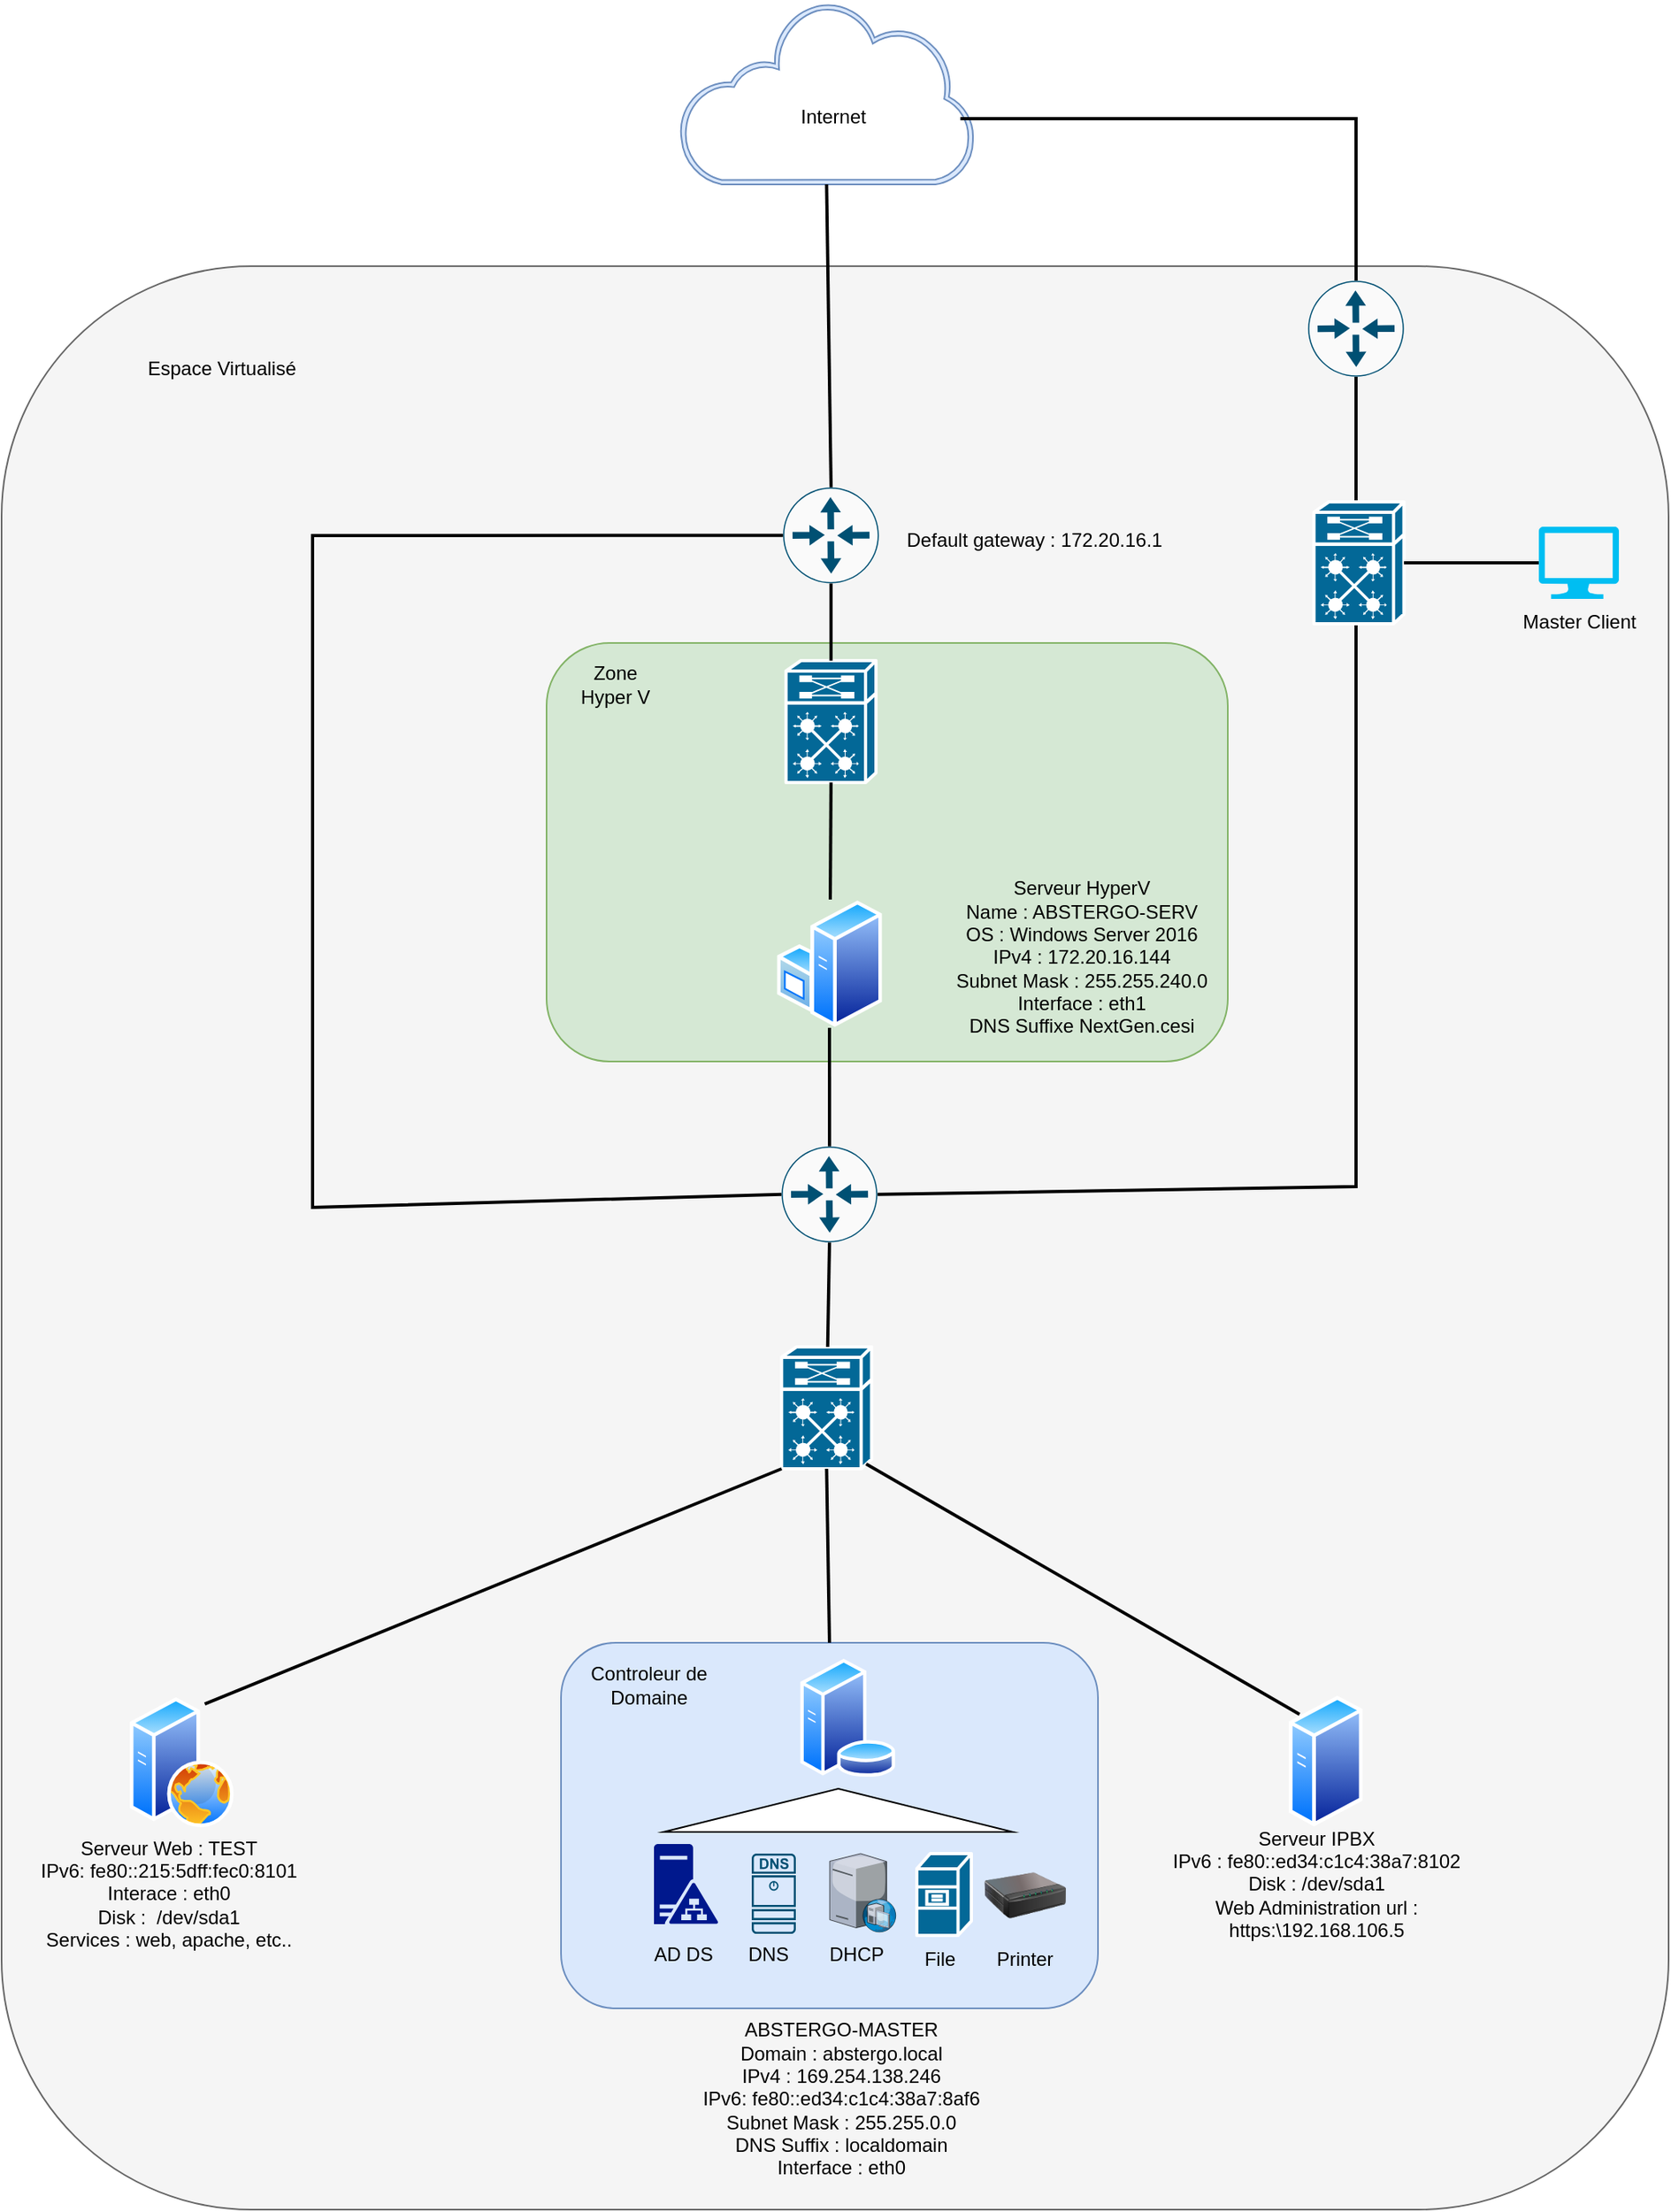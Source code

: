 <mxfile version="20.4.0" type="github">
  <diagram id="UXS5X-3AyIeNQ8LnNXt3" name="Page-1">
    <mxGraphModel dx="3234" dy="2050" grid="0" gridSize="10" guides="1" tooltips="1" connect="1" arrows="1" fold="1" page="1" pageScale="1" pageWidth="827" pageHeight="1169" math="0" shadow="0">
      <root>
        <mxCell id="0" />
        <mxCell id="1" parent="0" />
        <mxCell id="lK4oPHqjt2ItCZ3dHyqP-54" value="" style="rounded=1;whiteSpace=wrap;html=1;fillColor=#f5f5f5;fontColor=#333333;strokeColor=#666666;" vertex="1" parent="1">
          <mxGeometry x="-914" y="-138" width="1040" height="1212" as="geometry" />
        </mxCell>
        <mxCell id="lK4oPHqjt2ItCZ3dHyqP-32" value="" style="rounded=1;whiteSpace=wrap;html=1;fillColor=#d5e8d4;strokeColor=#82b366;" vertex="1" parent="1">
          <mxGeometry x="-574" y="97" width="425" height="261" as="geometry" />
        </mxCell>
        <mxCell id="lK4oPHqjt2ItCZ3dHyqP-5" value="" style="rounded=1;whiteSpace=wrap;html=1;fillColor=#dae8fc;strokeColor=#6c8ebf;" vertex="1" parent="1">
          <mxGeometry x="-565" y="720.5" width="335" height="228" as="geometry" />
        </mxCell>
        <mxCell id="lK4oPHqjt2ItCZ3dHyqP-6" value="" style="aspect=fixed;perimeter=ellipsePerimeter;html=1;align=center;shadow=0;dashed=0;spacingTop=3;image;image=img/lib/active_directory/database_server.svg;" vertex="1" parent="1">
          <mxGeometry x="-416.27" y="730.5" width="60.27" height="73.5" as="geometry" />
        </mxCell>
        <mxCell id="lK4oPHqjt2ItCZ3dHyqP-7" value="" style="triangle;whiteSpace=wrap;html=1;rotation=-90;" vertex="1" parent="1">
          <mxGeometry x="-405.5" y="716" width="27" height="218" as="geometry" />
        </mxCell>
        <mxCell id="lK4oPHqjt2ItCZ3dHyqP-8" value="" style="sketch=0;points=[[0.015,0.015,0],[0.985,0.015,0],[0.985,0.985,0],[0.015,0.985,0],[0.25,0,0],[0.5,0,0],[0.75,0,0],[1,0.25,0],[1,0.5,0],[1,0.75,0],[0.75,1,0],[0.5,1,0],[0.25,1,0],[0,0.75,0],[0,0.5,0],[0,0.25,0]];verticalLabelPosition=bottom;html=1;verticalAlign=top;aspect=fixed;align=center;pointerEvents=1;shape=mxgraph.cisco19.dns_server;fillColor=#005073;strokeColor=none;" vertex="1" parent="1">
          <mxGeometry x="-446" y="852" width="27.5" height="50" as="geometry" />
        </mxCell>
        <mxCell id="lK4oPHqjt2ItCZ3dHyqP-9" value="" style="verticalLabelPosition=bottom;sketch=0;aspect=fixed;html=1;verticalAlign=top;strokeColor=none;align=center;outlineConnect=0;shape=mxgraph.citrix.dhcp_server;" vertex="1" parent="1">
          <mxGeometry x="-397.38" y="852" width="41.38" height="49" as="geometry" />
        </mxCell>
        <mxCell id="lK4oPHqjt2ItCZ3dHyqP-10" value="" style="shape=mxgraph.cisco.servers.file_server;html=1;pointerEvents=1;dashed=0;fillColor=#036897;strokeColor=#ffffff;strokeWidth=2;verticalLabelPosition=bottom;verticalAlign=top;align=center;outlineConnect=0;" vertex="1" parent="1">
          <mxGeometry x="-343" y="852" width="34" height="51" as="geometry" />
        </mxCell>
        <mxCell id="lK4oPHqjt2ItCZ3dHyqP-11" value="" style="image;html=1;image=img/lib/clip_art/networking/Print_Server_128x128.png" vertex="1" parent="1">
          <mxGeometry x="-301" y="863.5" width="51" height="29" as="geometry" />
        </mxCell>
        <mxCell id="lK4oPHqjt2ItCZ3dHyqP-12" value="" style="sketch=0;aspect=fixed;pointerEvents=1;shadow=0;dashed=0;html=1;strokeColor=none;labelPosition=center;verticalLabelPosition=bottom;verticalAlign=top;align=center;fillColor=#00188D;shape=mxgraph.mscae.enterprise.ad_fs" vertex="1" parent="1">
          <mxGeometry x="-507" y="846" width="40" height="50" as="geometry" />
        </mxCell>
        <mxCell id="lK4oPHqjt2ItCZ3dHyqP-13" value="AD DS" style="text;html=1;strokeColor=none;fillColor=none;align=center;verticalAlign=middle;whiteSpace=wrap;rounded=0;" vertex="1" parent="1">
          <mxGeometry x="-508" y="907" width="39" height="16" as="geometry" />
        </mxCell>
        <mxCell id="lK4oPHqjt2ItCZ3dHyqP-14" value="DNS" style="text;html=1;strokeColor=none;fillColor=none;align=center;verticalAlign=middle;whiteSpace=wrap;rounded=0;" vertex="1" parent="1">
          <mxGeometry x="-455.27" y="907" width="39" height="16" as="geometry" />
        </mxCell>
        <mxCell id="lK4oPHqjt2ItCZ3dHyqP-15" value="DHCP" style="text;html=1;strokeColor=none;fillColor=none;align=center;verticalAlign=middle;whiteSpace=wrap;rounded=0;" vertex="1" parent="1">
          <mxGeometry x="-400" y="907" width="39" height="16" as="geometry" />
        </mxCell>
        <mxCell id="lK4oPHqjt2ItCZ3dHyqP-16" value="File" style="text;html=1;strokeColor=none;fillColor=none;align=center;verticalAlign=middle;whiteSpace=wrap;rounded=0;" vertex="1" parent="1">
          <mxGeometry x="-348" y="910" width="39" height="16" as="geometry" />
        </mxCell>
        <mxCell id="lK4oPHqjt2ItCZ3dHyqP-17" value="Printer" style="text;html=1;strokeColor=none;fillColor=none;align=center;verticalAlign=middle;whiteSpace=wrap;rounded=0;" vertex="1" parent="1">
          <mxGeometry x="-295" y="910" width="39" height="16" as="geometry" />
        </mxCell>
        <mxCell id="lK4oPHqjt2ItCZ3dHyqP-18" value="Controleur de Domaine" style="text;html=1;strokeColor=none;fillColor=none;align=center;verticalAlign=middle;whiteSpace=wrap;rounded=0;" vertex="1" parent="1">
          <mxGeometry x="-553" y="738.5" width="86" height="16" as="geometry" />
        </mxCell>
        <mxCell id="lK4oPHqjt2ItCZ3dHyqP-19" value="&lt;div&gt;ABSTERGO-MASTER&lt;/div&gt;&lt;div&gt;Domain : abstergo.local&lt;/div&gt;&lt;div&gt;IPv4 : 169.254.138.246&lt;/div&gt;&lt;div&gt;IPv6: fe80::ed34:c1c4:38a7:8af6&lt;/div&gt;&lt;div&gt;Subnet Mask : 255.255.0.0&lt;/div&gt;&lt;div&gt;DNS Suffix : localdomain&lt;/div&gt;&lt;div&gt;Interface : eth0&lt;br&gt;&lt;/div&gt;" style="text;html=1;strokeColor=none;fillColor=none;align=center;verticalAlign=middle;whiteSpace=wrap;rounded=0;" vertex="1" parent="1">
          <mxGeometry x="-518" y="965" width="256" height="79" as="geometry" />
        </mxCell>
        <mxCell id="lK4oPHqjt2ItCZ3dHyqP-20" value="" style="shape=mxgraph.cisco.switches.virtual_layer_switch;html=1;pointerEvents=1;dashed=0;fillColor=#036897;strokeColor=#ffffff;strokeWidth=2;verticalLabelPosition=bottom;verticalAlign=top;align=center;outlineConnect=0;" vertex="1" parent="1">
          <mxGeometry x="-427.37" y="536" width="56.13" height="76" as="geometry" />
        </mxCell>
        <mxCell id="lK4oPHqjt2ItCZ3dHyqP-21" value="" style="aspect=fixed;perimeter=ellipsePerimeter;html=1;align=center;shadow=0;dashed=0;spacingTop=3;image;image=img/lib/active_directory/windows_server.svg;" vertex="1" parent="1">
          <mxGeometry x="-430.3" y="257" width="65.6" height="80" as="geometry" />
        </mxCell>
        <mxCell id="lK4oPHqjt2ItCZ3dHyqP-22" value="" style="shape=mxgraph.cisco.switches.virtual_layer_switch;html=1;pointerEvents=1;dashed=0;fillColor=#036897;strokeColor=#ffffff;strokeWidth=2;verticalLabelPosition=bottom;verticalAlign=top;align=center;outlineConnect=0;" vertex="1" parent="1">
          <mxGeometry x="-424.63" y="108" width="56.13" height="76" as="geometry" />
        </mxCell>
        <mxCell id="lK4oPHqjt2ItCZ3dHyqP-23" value="" style="aspect=fixed;perimeter=ellipsePerimeter;html=1;align=center;shadow=0;dashed=0;spacingTop=3;image;image=img/lib/active_directory/web_server.svg;" vertex="1" parent="1">
          <mxGeometry x="-834" y="754.5" width="64.8" height="81" as="geometry" />
        </mxCell>
        <mxCell id="lK4oPHqjt2ItCZ3dHyqP-24" value="" style="aspect=fixed;perimeter=ellipsePerimeter;html=1;align=center;shadow=0;dashed=0;spacingTop=3;image;image=img/lib/active_directory/generic_server.svg;" vertex="1" parent="1">
          <mxGeometry x="-111" y="753" width="46.2" height="82.5" as="geometry" />
        </mxCell>
        <mxCell id="lK4oPHqjt2ItCZ3dHyqP-25" value="&lt;div&gt;Serveur Web : TEST&lt;/div&gt;&lt;div&gt;IPv6: fe80::215:5dff:fec0:8101&lt;/div&gt;&lt;div&gt;Interace : eth0&lt;/div&gt;&lt;div&gt;Disk :&amp;nbsp; /dev/sda1&lt;/div&gt;&lt;div&gt;Services : web, apache, etc..&lt;br&gt;&lt;/div&gt;" style="text;html=1;strokeColor=none;fillColor=none;align=center;verticalAlign=middle;whiteSpace=wrap;rounded=0;" vertex="1" parent="1">
          <mxGeometry x="-895" y="861.5" width="171" height="30" as="geometry" />
        </mxCell>
        <mxCell id="lK4oPHqjt2ItCZ3dHyqP-26" value="&lt;div&gt;Serveur IPBX&lt;/div&gt;&lt;div&gt;IPv6 : fe80::ed34:c1c4:38a7:8102&lt;br&gt;&lt;/div&gt;&lt;div&gt;Disk : /dev/sda1&lt;/div&gt;&lt;div&gt;Web Administration url : https:\\192.168.106.5&lt;br&gt;&lt;/div&gt;" style="text;html=1;strokeColor=none;fillColor=none;align=center;verticalAlign=middle;whiteSpace=wrap;rounded=0;" vertex="1" parent="1">
          <mxGeometry x="-187" y="837" width="186.9" height="68" as="geometry" />
        </mxCell>
        <mxCell id="lK4oPHqjt2ItCZ3dHyqP-27" value="" style="sketch=0;points=[[0.5,0,0],[1,0.5,0],[0.5,1,0],[0,0.5,0],[0.145,0.145,0],[0.856,0.145,0],[0.855,0.856,0],[0.145,0.855,0]];verticalLabelPosition=bottom;html=1;verticalAlign=top;aspect=fixed;align=center;pointerEvents=1;shape=mxgraph.cisco19.rect;prIcon=router;fillColor=#FAFAFA;strokeColor=#005073;rotation=-45;" vertex="1" parent="1">
          <mxGeometry x="-427.37" y="411" width="59.75" height="59.75" as="geometry" />
        </mxCell>
        <mxCell id="lK4oPHqjt2ItCZ3dHyqP-28" value="" style="sketch=0;points=[[0.5,0,0],[1,0.5,0],[0.5,1,0],[0,0.5,0],[0.145,0.145,0],[0.856,0.145,0],[0.855,0.856,0],[0.145,0.855,0]];verticalLabelPosition=bottom;html=1;verticalAlign=top;aspect=fixed;align=center;pointerEvents=1;shape=mxgraph.cisco19.rect;prIcon=router;fillColor=#FAFAFA;strokeColor=#005073;rotation=-45;" vertex="1" parent="1">
          <mxGeometry x="-426.44" width="59.75" height="59.75" as="geometry" />
        </mxCell>
        <mxCell id="lK4oPHqjt2ItCZ3dHyqP-29" value="" style="sketch=0;aspect=fixed;pointerEvents=1;shadow=0;dashed=0;html=1;labelPosition=center;verticalLabelPosition=bottom;verticalAlign=top;align=center;shape=mxgraph.mscae.enterprise.internet_hollow;fillColor=#dae8fc;strokeColor=#6c8ebf;" vertex="1" parent="1">
          <mxGeometry x="-491.24" y="-303" width="183.87" height="114" as="geometry" />
        </mxCell>
        <mxCell id="lK4oPHqjt2ItCZ3dHyqP-30" value="Internet" style="text;html=1;strokeColor=none;fillColor=none;align=center;verticalAlign=middle;whiteSpace=wrap;rounded=0;" vertex="1" parent="1">
          <mxGeometry x="-424.63" y="-246" width="60" height="30" as="geometry" />
        </mxCell>
        <mxCell id="lK4oPHqjt2ItCZ3dHyqP-33" value="Zone Hyper V" style="text;html=1;strokeColor=none;fillColor=none;align=center;verticalAlign=middle;whiteSpace=wrap;rounded=0;" vertex="1" parent="1">
          <mxGeometry x="-561" y="108" width="60" height="30" as="geometry" />
        </mxCell>
        <mxCell id="lK4oPHqjt2ItCZ3dHyqP-34" value="" style="endArrow=none;html=1;rounded=0;strokeWidth=2;entryX=0;entryY=1;entryDx=0;entryDy=0;entryPerimeter=0;exitX=0.75;exitY=0;exitDx=0;exitDy=0;" edge="1" parent="1" source="lK4oPHqjt2ItCZ3dHyqP-23" target="lK4oPHqjt2ItCZ3dHyqP-20">
          <mxGeometry width="50" height="50" relative="1" as="geometry">
            <mxPoint x="-406" y="570" as="sourcePoint" />
            <mxPoint x="-356" y="520" as="targetPoint" />
          </mxGeometry>
        </mxCell>
        <mxCell id="lK4oPHqjt2ItCZ3dHyqP-35" value="" style="endArrow=none;html=1;rounded=0;strokeWidth=2;exitX=0.5;exitY=1;exitDx=0;exitDy=0;exitPerimeter=0;entryX=0.5;entryY=0;entryDx=0;entryDy=0;" edge="1" parent="1" source="lK4oPHqjt2ItCZ3dHyqP-20" target="lK4oPHqjt2ItCZ3dHyqP-5">
          <mxGeometry width="50" height="50" relative="1" as="geometry">
            <mxPoint x="-406" y="570" as="sourcePoint" />
            <mxPoint x="-356" y="520" as="targetPoint" />
          </mxGeometry>
        </mxCell>
        <mxCell id="lK4oPHqjt2ItCZ3dHyqP-36" value="" style="endArrow=none;html=1;rounded=0;strokeWidth=2;exitX=0;exitY=0;exitDx=0;exitDy=0;entryX=0.94;entryY=0.96;entryDx=0;entryDy=0;entryPerimeter=0;" edge="1" parent="1" source="lK4oPHqjt2ItCZ3dHyqP-24" target="lK4oPHqjt2ItCZ3dHyqP-20">
          <mxGeometry width="50" height="50" relative="1" as="geometry">
            <mxPoint x="-406" y="570" as="sourcePoint" />
            <mxPoint x="-356" y="520" as="targetPoint" />
          </mxGeometry>
        </mxCell>
        <mxCell id="lK4oPHqjt2ItCZ3dHyqP-37" value="" style="endArrow=none;html=1;rounded=0;strokeWidth=2;exitX=0.145;exitY=0.855;exitDx=0;exitDy=0;exitPerimeter=0;" edge="1" parent="1" source="lK4oPHqjt2ItCZ3dHyqP-27" target="lK4oPHqjt2ItCZ3dHyqP-20">
          <mxGeometry width="50" height="50" relative="1" as="geometry">
            <mxPoint x="-406" y="570" as="sourcePoint" />
            <mxPoint x="-356" y="520" as="targetPoint" />
          </mxGeometry>
        </mxCell>
        <mxCell id="lK4oPHqjt2ItCZ3dHyqP-38" value="" style="endArrow=none;html=1;rounded=0;strokeWidth=2;entryX=0.5;entryY=1;entryDx=0;entryDy=0;exitX=0.856;exitY=0.145;exitDx=0;exitDy=0;exitPerimeter=0;" edge="1" parent="1" source="lK4oPHqjt2ItCZ3dHyqP-27" target="lK4oPHqjt2ItCZ3dHyqP-21">
          <mxGeometry width="50" height="50" relative="1" as="geometry">
            <mxPoint x="-406" y="570" as="sourcePoint" />
            <mxPoint x="-356" y="520" as="targetPoint" />
          </mxGeometry>
        </mxCell>
        <mxCell id="lK4oPHqjt2ItCZ3dHyqP-39" value="" style="endArrow=none;html=1;rounded=0;strokeWidth=2;entryX=0.5;entryY=1;entryDx=0;entryDy=0;entryPerimeter=0;" edge="1" parent="1" target="lK4oPHqjt2ItCZ3dHyqP-22">
          <mxGeometry width="50" height="50" relative="1" as="geometry">
            <mxPoint x="-397" y="257" as="sourcePoint" />
            <mxPoint x="-356" y="420" as="targetPoint" />
          </mxGeometry>
        </mxCell>
        <mxCell id="lK4oPHqjt2ItCZ3dHyqP-40" value="" style="endArrow=none;html=1;rounded=0;strokeWidth=2;entryX=0.145;entryY=0.855;entryDx=0;entryDy=0;entryPerimeter=0;exitX=0.5;exitY=0;exitDx=0;exitDy=0;exitPerimeter=0;" edge="1" parent="1" source="lK4oPHqjt2ItCZ3dHyqP-22" target="lK4oPHqjt2ItCZ3dHyqP-28">
          <mxGeometry width="50" height="50" relative="1" as="geometry">
            <mxPoint x="-406" y="537" as="sourcePoint" />
            <mxPoint x="-356" y="487" as="targetPoint" />
          </mxGeometry>
        </mxCell>
        <mxCell id="lK4oPHqjt2ItCZ3dHyqP-43" value="" style="endArrow=none;html=1;rounded=0;strokeWidth=2;entryX=0.5;entryY=1;entryDx=0;entryDy=0;entryPerimeter=0;exitX=0.856;exitY=0.145;exitDx=0;exitDy=0;exitPerimeter=0;" edge="1" parent="1" source="lK4oPHqjt2ItCZ3dHyqP-28" target="lK4oPHqjt2ItCZ3dHyqP-29">
          <mxGeometry width="50" height="50" relative="1" as="geometry">
            <mxPoint x="-406" y="270" as="sourcePoint" />
            <mxPoint x="-356" y="220" as="targetPoint" />
          </mxGeometry>
        </mxCell>
        <mxCell id="lK4oPHqjt2ItCZ3dHyqP-44" value="" style="endArrow=none;html=1;rounded=0;strokeWidth=2;entryX=0.5;entryY=1;entryDx=0;entryDy=0;entryPerimeter=0;exitX=0.855;exitY=0.856;exitDx=0;exitDy=0;exitPerimeter=0;" edge="1" parent="1" source="lK4oPHqjt2ItCZ3dHyqP-27">
          <mxGeometry width="50" height="50" relative="1" as="geometry">
            <mxPoint x="-406" y="270" as="sourcePoint" />
            <mxPoint x="-69" y="59.75" as="targetPoint" />
            <Array as="points">
              <mxPoint x="-69" y="436" />
            </Array>
          </mxGeometry>
        </mxCell>
        <mxCell id="lK4oPHqjt2ItCZ3dHyqP-45" value="Default gateway : 172.20.16.1" style="text;html=1;strokeColor=none;fillColor=none;align=center;verticalAlign=middle;whiteSpace=wrap;rounded=0;" vertex="1" parent="1">
          <mxGeometry x="-351" y="22.25" width="163" height="21.75" as="geometry" />
        </mxCell>
        <mxCell id="lK4oPHqjt2ItCZ3dHyqP-48" value="" style="sketch=0;points=[[0.5,0,0],[1,0.5,0],[0.5,1,0],[0,0.5,0],[0.145,0.145,0],[0.856,0.145,0],[0.855,0.856,0],[0.145,0.855,0]];verticalLabelPosition=bottom;html=1;verticalAlign=top;aspect=fixed;align=center;pointerEvents=1;shape=mxgraph.cisco19.rect;prIcon=router;fillColor=#FAFAFA;strokeColor=#005073;rotation=-45;" vertex="1" parent="1">
          <mxGeometry x="-98.87" y="-128.87" width="59.75" height="59.75" as="geometry" />
        </mxCell>
        <mxCell id="lK4oPHqjt2ItCZ3dHyqP-49" value="" style="endArrow=none;html=1;rounded=0;strokeWidth=2;entryX=0.856;entryY=0.145;entryDx=0;entryDy=0;entryPerimeter=0;exitX=0.954;exitY=0.64;exitDx=0;exitDy=0;exitPerimeter=0;" edge="1" parent="1" source="lK4oPHqjt2ItCZ3dHyqP-29" target="lK4oPHqjt2ItCZ3dHyqP-48">
          <mxGeometry width="50" height="50" relative="1" as="geometry">
            <mxPoint x="-406" y="303" as="sourcePoint" />
            <mxPoint x="-356" y="253" as="targetPoint" />
            <Array as="points">
              <mxPoint x="-69" y="-230" />
            </Array>
          </mxGeometry>
        </mxCell>
        <mxCell id="lK4oPHqjt2ItCZ3dHyqP-50" value="" style="endArrow=none;html=1;rounded=0;strokeWidth=2;entryX=0.145;entryY=0.855;entryDx=0;entryDy=0;entryPerimeter=0;" edge="1" parent="1" target="lK4oPHqjt2ItCZ3dHyqP-48">
          <mxGeometry width="50" height="50" relative="1" as="geometry">
            <mxPoint x="-68.999" y="14.75" as="sourcePoint" />
            <mxPoint x="-356" y="253" as="targetPoint" />
          </mxGeometry>
        </mxCell>
        <mxCell id="lK4oPHqjt2ItCZ3dHyqP-51" value="" style="shape=mxgraph.cisco.switches.virtual_layer_switch;html=1;pointerEvents=1;dashed=0;fillColor=#036897;strokeColor=#ffffff;strokeWidth=2;verticalLabelPosition=bottom;verticalAlign=top;align=center;outlineConnect=0;" vertex="1" parent="1">
          <mxGeometry x="-95.25" y="9" width="56.13" height="76" as="geometry" />
        </mxCell>
        <mxCell id="lK4oPHqjt2ItCZ3dHyqP-52" value="Master Client" style="verticalLabelPosition=bottom;html=1;verticalAlign=top;align=center;strokeColor=none;fillColor=#00BEF2;shape=mxgraph.azure.computer;pointerEvents=1;" vertex="1" parent="1">
          <mxGeometry x="45" y="24.5" width="50" height="45" as="geometry" />
        </mxCell>
        <mxCell id="lK4oPHqjt2ItCZ3dHyqP-53" value="" style="endArrow=none;html=1;rounded=0;strokeWidth=2;entryX=0;entryY=0.5;entryDx=0;entryDy=0;entryPerimeter=0;" edge="1" parent="1" source="lK4oPHqjt2ItCZ3dHyqP-51" target="lK4oPHqjt2ItCZ3dHyqP-52">
          <mxGeometry width="50" height="50" relative="1" as="geometry">
            <mxPoint x="-406" y="303" as="sourcePoint" />
            <mxPoint x="-356" y="253" as="targetPoint" />
          </mxGeometry>
        </mxCell>
        <mxCell id="lK4oPHqjt2ItCZ3dHyqP-55" value="Espace Virtualisé" style="text;html=1;strokeColor=none;fillColor=none;align=center;verticalAlign=middle;whiteSpace=wrap;rounded=0;" vertex="1" parent="1">
          <mxGeometry x="-829.2" y="-85" width="105.2" height="22" as="geometry" />
        </mxCell>
        <mxCell id="lK4oPHqjt2ItCZ3dHyqP-56" value="&lt;div&gt;Serveur HyperV&lt;/div&gt;&lt;div&gt;Name : ABSTERGO-SERV&lt;/div&gt;&lt;div&gt;OS : Windows Server 2016&lt;/div&gt;&lt;div&gt;IPv4 : 172.20.16.144&lt;/div&gt;&lt;div&gt;Subnet Mask : 255.255.240.0&lt;/div&gt;&lt;div&gt;Interface : eth1&lt;/div&gt;&lt;div&gt;DNS Suffixe NextGen.cesi&lt;br&gt;&lt;/div&gt;" style="text;html=1;strokeColor=none;fillColor=none;align=center;verticalAlign=middle;whiteSpace=wrap;rounded=0;" vertex="1" parent="1">
          <mxGeometry x="-322" y="244" width="164" height="98" as="geometry" />
        </mxCell>
        <mxCell id="lK4oPHqjt2ItCZ3dHyqP-57" value="" style="endArrow=none;html=1;rounded=0;strokeWidth=2;exitX=0.145;exitY=0.145;exitDx=0;exitDy=0;exitPerimeter=0;entryX=0.145;entryY=0.145;entryDx=0;entryDy=0;entryPerimeter=0;" edge="1" parent="1" source="lK4oPHqjt2ItCZ3dHyqP-27" target="lK4oPHqjt2ItCZ3dHyqP-28">
          <mxGeometry width="50" height="50" relative="1" as="geometry">
            <mxPoint x="-406" y="274" as="sourcePoint" />
            <mxPoint x="-356" y="224" as="targetPoint" />
            <Array as="points">
              <mxPoint x="-720" y="449" />
              <mxPoint x="-720" y="30" />
            </Array>
          </mxGeometry>
        </mxCell>
      </root>
    </mxGraphModel>
  </diagram>
</mxfile>
